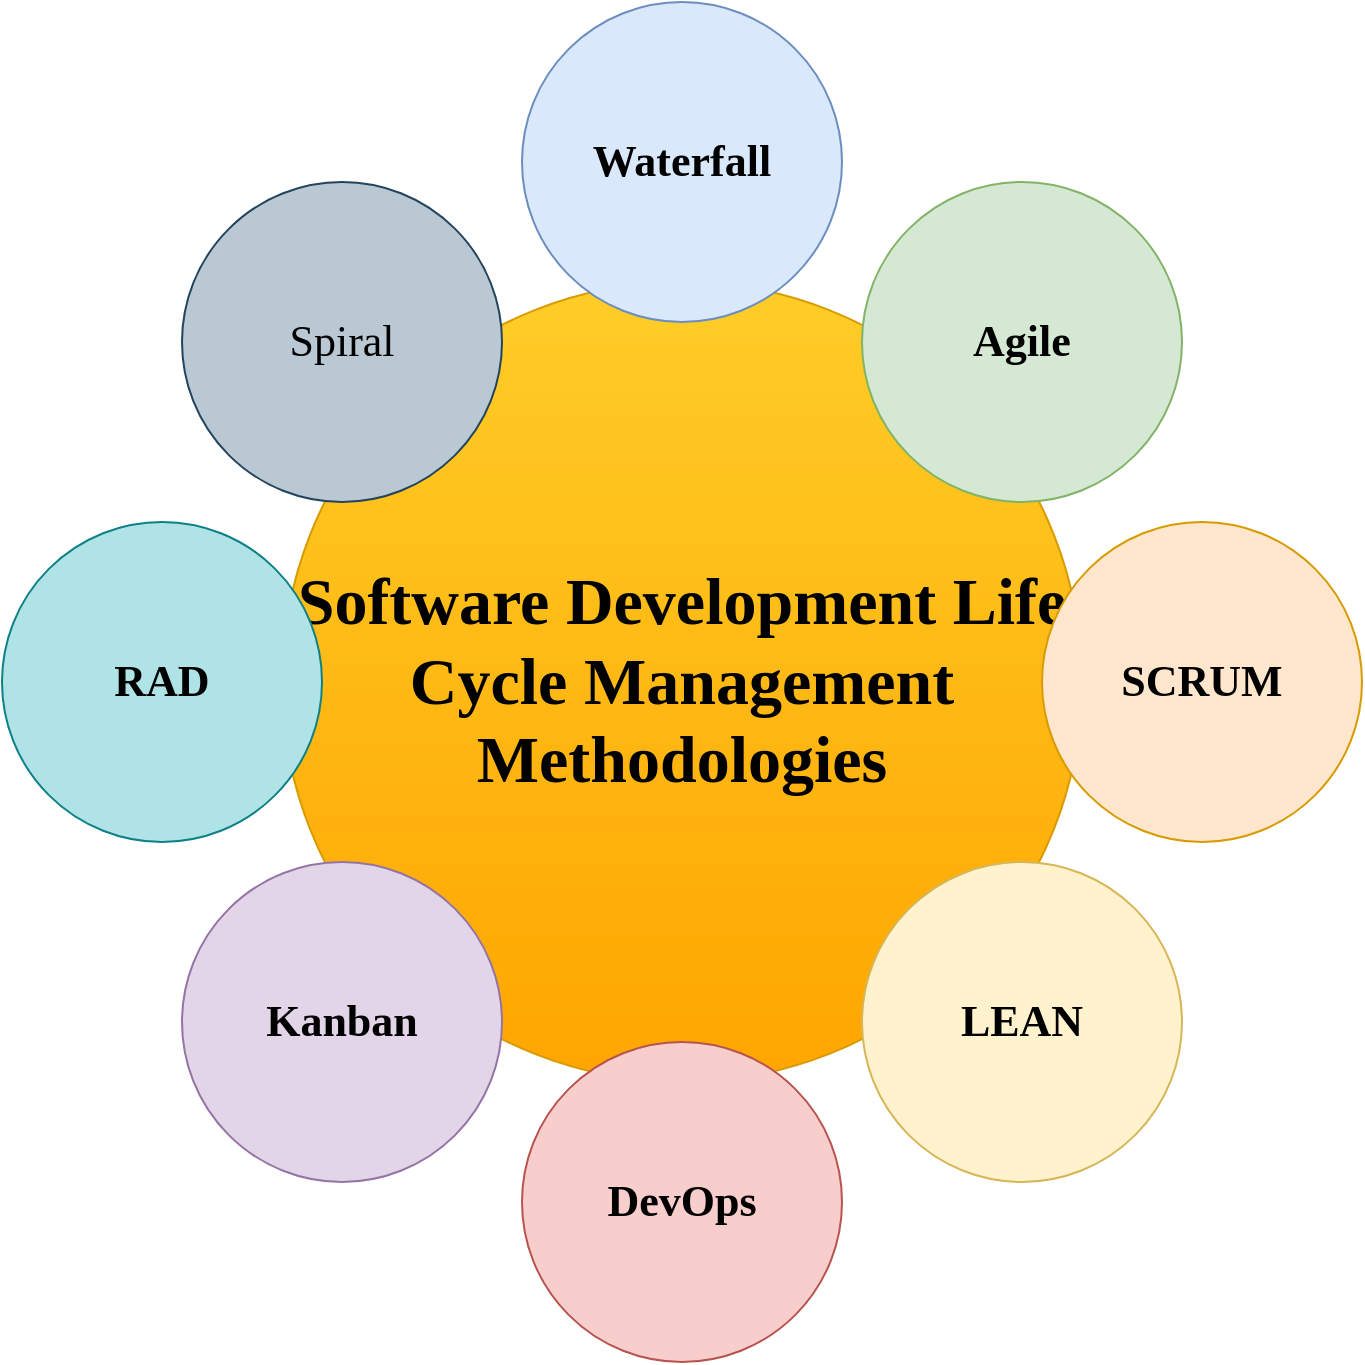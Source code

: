 <mxfile version="21.6.5" type="device">
  <diagram name="Page-1" id="dd472eb7-4b8b-5cd9-a60b-b15522922e76">
    <mxGraphModel dx="792" dy="1187" grid="1" gridSize="10" guides="1" tooltips="1" connect="1" arrows="1" fold="1" page="1" pageScale="1" pageWidth="1100" pageHeight="850" background="none" math="0" shadow="0">
      <root>
        <mxCell id="0" />
        <mxCell id="1" parent="0" />
        <mxCell id="374e34682ed331ee-1" value="&lt;h2&gt;Software Development Life Cycle Management Methodologies&lt;/h2&gt;" style="ellipse;whiteSpace=wrap;html=1;rounded=0;shadow=0;dashed=0;comic=0;fontFamily=Verdana;fontSize=22;fillColor=#ffcd28;strokeColor=#d79b00;gradientColor=#ffa500;" parent="1" vertex="1">
          <mxGeometry x="330" y="180" width="400" height="400" as="geometry" />
        </mxCell>
        <mxCell id="45236fa5f4b8e91a-1" value="&lt;b&gt;Waterfall&lt;/b&gt;" style="ellipse;whiteSpace=wrap;html=1;rounded=0;shadow=0;dashed=0;comic=0;fontFamily=Verdana;fontSize=22;fillColor=#dae8fc;strokeColor=#6c8ebf;" parent="1" vertex="1">
          <mxGeometry x="450" y="40" width="160" height="160" as="geometry" />
        </mxCell>
        <mxCell id="45236fa5f4b8e91a-2" value="&lt;b&gt;DevOps&lt;/b&gt;" style="ellipse;whiteSpace=wrap;html=1;rounded=0;shadow=0;dashed=0;comic=0;fontFamily=Verdana;fontSize=22;fillColor=#f8cecc;strokeColor=#b85450;" parent="1" vertex="1">
          <mxGeometry x="450" y="560" width="160" height="160" as="geometry" />
        </mxCell>
        <mxCell id="45236fa5f4b8e91a-3" value="&lt;b&gt;SCRUM&lt;/b&gt;" style="ellipse;whiteSpace=wrap;html=1;rounded=0;shadow=0;dashed=0;comic=0;fontFamily=Verdana;fontSize=22;fillColor=#ffe6cc;strokeColor=#d79b00;" parent="1" vertex="1">
          <mxGeometry x="710" y="300" width="160" height="160" as="geometry" />
        </mxCell>
        <mxCell id="45236fa5f4b8e91a-4" value="&lt;b&gt;RAD&lt;/b&gt;" style="ellipse;whiteSpace=wrap;html=1;rounded=0;shadow=0;dashed=0;comic=0;fontFamily=Verdana;fontSize=22;fillColor=#b0e3e6;strokeColor=#0e8088;" parent="1" vertex="1">
          <mxGeometry x="190" y="300" width="160" height="160" as="geometry" />
        </mxCell>
        <mxCell id="45236fa5f4b8e91a-5" value="Spiral" style="ellipse;whiteSpace=wrap;html=1;rounded=0;shadow=0;dashed=0;comic=0;fontFamily=Verdana;fontSize=22;fillColor=#bac8d3;strokeColor=#23445d;" parent="1" vertex="1">
          <mxGeometry x="280" y="130" width="160" height="160" as="geometry" />
        </mxCell>
        <mxCell id="45236fa5f4b8e91a-6" value="&lt;b&gt;Agile&lt;/b&gt;" style="ellipse;whiteSpace=wrap;html=1;rounded=0;shadow=0;dashed=0;comic=0;fontFamily=Verdana;fontSize=22;fillColor=#d5e8d4;strokeColor=#82b366;" parent="1" vertex="1">
          <mxGeometry x="620" y="130" width="160" height="160" as="geometry" />
        </mxCell>
        <mxCell id="45236fa5f4b8e91a-7" value="&lt;b&gt;LEAN&lt;/b&gt;" style="ellipse;whiteSpace=wrap;html=1;rounded=0;shadow=0;dashed=0;comic=0;fontFamily=Verdana;fontSize=22;fillColor=#fff2cc;strokeColor=#d6b656;" parent="1" vertex="1">
          <mxGeometry x="620" y="470" width="160" height="160" as="geometry" />
        </mxCell>
        <mxCell id="45236fa5f4b8e91a-8" value="&lt;b&gt;Kanban&lt;/b&gt;" style="ellipse;whiteSpace=wrap;html=1;rounded=0;shadow=0;dashed=0;comic=0;fontFamily=Verdana;fontSize=22;fillColor=#e1d5e7;strokeColor=#9673a6;" parent="1" vertex="1">
          <mxGeometry x="280" y="470" width="160" height="160" as="geometry" />
        </mxCell>
      </root>
    </mxGraphModel>
  </diagram>
</mxfile>
